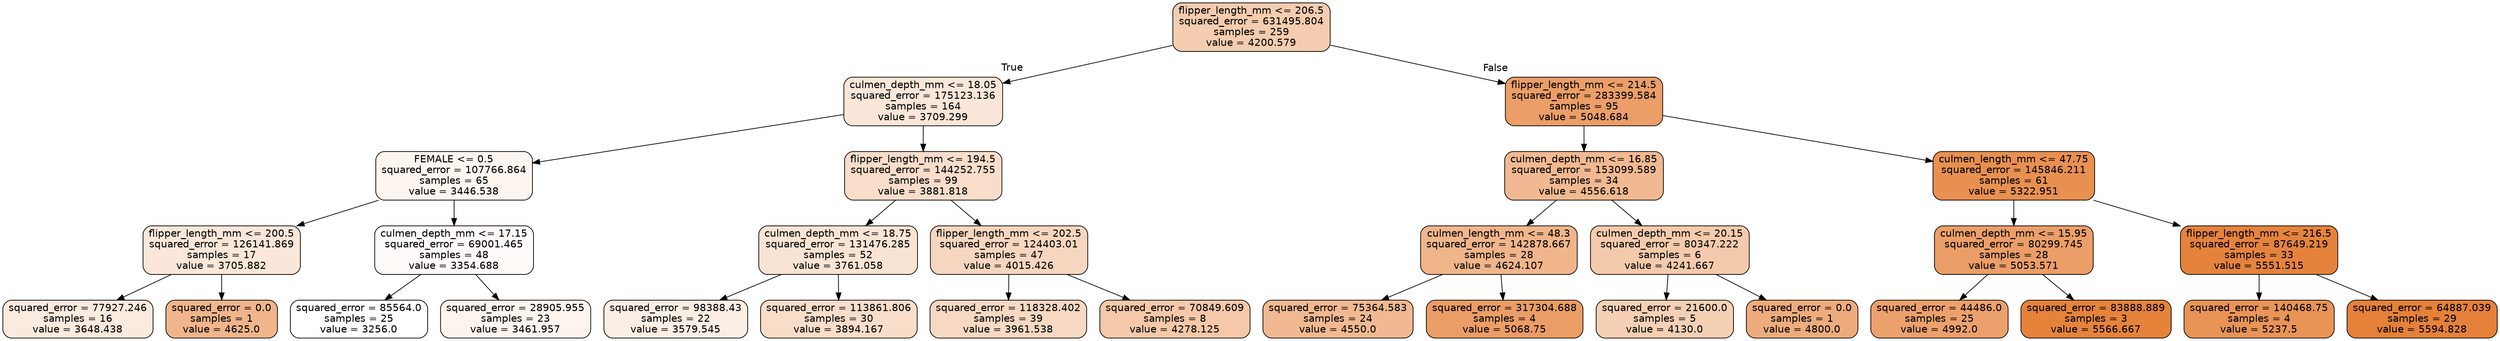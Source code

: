 digraph Tree {
node [shape=box, style="filled, rounded", color="black", fontname="helvetica"] ;
edge [fontname="helvetica"] ;
0 [label="flipper_length_mm <= 206.5\nsquared_error = 631495.804\nsamples = 259\nvalue = 4200.579", fillcolor="#f4ccaf"] ;
1 [label="culmen_depth_mm <= 18.05\nsquared_error = 175123.136\nsamples = 164\nvalue = 3709.299", fillcolor="#fae7d9"] ;
0 -> 1 [labeldistance=2.5, labelangle=45, headlabel="True"] ;
2 [label="FEMALE <= 0.5\nsquared_error = 107766.864\nsamples = 65\nvalue = 3446.538", fillcolor="#fdf5ef"] ;
1 -> 2 ;
3 [label="flipper_length_mm <= 200.5\nsquared_error = 126141.869\nsamples = 17\nvalue = 3705.882", fillcolor="#fae7d9"] ;
2 -> 3 ;
4 [label="squared_error = 77927.246\nsamples = 16\nvalue = 3648.438", fillcolor="#fbeade"] ;
3 -> 4 ;
5 [label="squared_error = 0.0\nsamples = 1\nvalue = 4625.0", fillcolor="#f0b58b"] ;
3 -> 5 ;
6 [label="culmen_depth_mm <= 17.15\nsquared_error = 69001.465\nsamples = 48\nvalue = 3354.688", fillcolor="#fefaf7"] ;
2 -> 6 ;
7 [label="squared_error = 85564.0\nsamples = 25\nvalue = 3256.0", fillcolor="#ffffff"] ;
6 -> 7 ;
8 [label="squared_error = 28905.955\nsamples = 23\nvalue = 3461.957", fillcolor="#fdf4ee"] ;
6 -> 8 ;
9 [label="flipper_length_mm <= 194.5\nsquared_error = 144252.755\nsamples = 99\nvalue = 3881.818", fillcolor="#f8ddca"] ;
1 -> 9 ;
10 [label="culmen_depth_mm <= 18.75\nsquared_error = 131476.285\nsamples = 52\nvalue = 3761.058", fillcolor="#f9e4d4"] ;
9 -> 10 ;
11 [label="squared_error = 98388.43\nsamples = 22\nvalue = 3579.545", fillcolor="#fbeee4"] ;
10 -> 11 ;
12 [label="squared_error = 113861.806\nsamples = 30\nvalue = 3894.167", fillcolor="#f8ddc9"] ;
10 -> 12 ;
13 [label="flipper_length_mm <= 202.5\nsquared_error = 124403.01\nsamples = 47\nvalue = 4015.426", fillcolor="#f7d6bf"] ;
9 -> 13 ;
14 [label="squared_error = 118328.402\nsamples = 39\nvalue = 3961.538", fillcolor="#f7d9c3"] ;
13 -> 14 ;
15 [label="squared_error = 70849.609\nsamples = 8\nvalue = 4278.125", fillcolor="#f4c8a8"] ;
13 -> 15 ;
16 [label="flipper_length_mm <= 214.5\nsquared_error = 283399.584\nsamples = 95\nvalue = 5048.684", fillcolor="#eb9e67"] ;
0 -> 16 [labeldistance=2.5, labelangle=-45, headlabel="False"] ;
17 [label="culmen_depth_mm <= 16.85\nsquared_error = 153099.589\nsamples = 34\nvalue = 4556.618", fillcolor="#f1b991"] ;
16 -> 17 ;
18 [label="culmen_length_mm <= 48.3\nsquared_error = 142878.667\nsamples = 28\nvalue = 4624.107", fillcolor="#f0b58b"] ;
17 -> 18 ;
19 [label="squared_error = 75364.583\nsamples = 24\nvalue = 4550.0", fillcolor="#f1b991"] ;
18 -> 19 ;
20 [label="squared_error = 317304.688\nsamples = 4\nvalue = 5068.75", fillcolor="#eb9d66"] ;
18 -> 20 ;
21 [label="culmen_depth_mm <= 20.15\nsquared_error = 80347.222\nsamples = 6\nvalue = 4241.667", fillcolor="#f4caac"] ;
17 -> 21 ;
22 [label="squared_error = 21600.0\nsamples = 5\nvalue = 4130.0", fillcolor="#f5d0b5"] ;
21 -> 22 ;
23 [label="squared_error = 0.0\nsamples = 1\nvalue = 4800.0", fillcolor="#eeac7c"] ;
21 -> 23 ;
24 [label="culmen_length_mm <= 47.75\nsquared_error = 145846.211\nsamples = 61\nvalue = 5322.951", fillcolor="#e89050"] ;
16 -> 24 ;
25 [label="culmen_depth_mm <= 15.95\nsquared_error = 80299.745\nsamples = 28\nvalue = 5053.571", fillcolor="#eb9e67"] ;
24 -> 25 ;
26 [label="squared_error = 44486.0\nsamples = 25\nvalue = 4992.0", fillcolor="#eca16c"] ;
25 -> 26 ;
27 [label="squared_error = 83888.889\nsamples = 3\nvalue = 5566.667", fillcolor="#e5833b"] ;
25 -> 27 ;
28 [label="flipper_length_mm <= 216.5\nsquared_error = 87649.219\nsamples = 33\nvalue = 5551.515", fillcolor="#e5833d"] ;
24 -> 28 ;
29 [label="squared_error = 140468.75\nsamples = 4\nvalue = 5237.5", fillcolor="#e99457"] ;
28 -> 29 ;
30 [label="squared_error = 64887.039\nsamples = 29\nvalue = 5594.828", fillcolor="#e58139"] ;
28 -> 30 ;
}